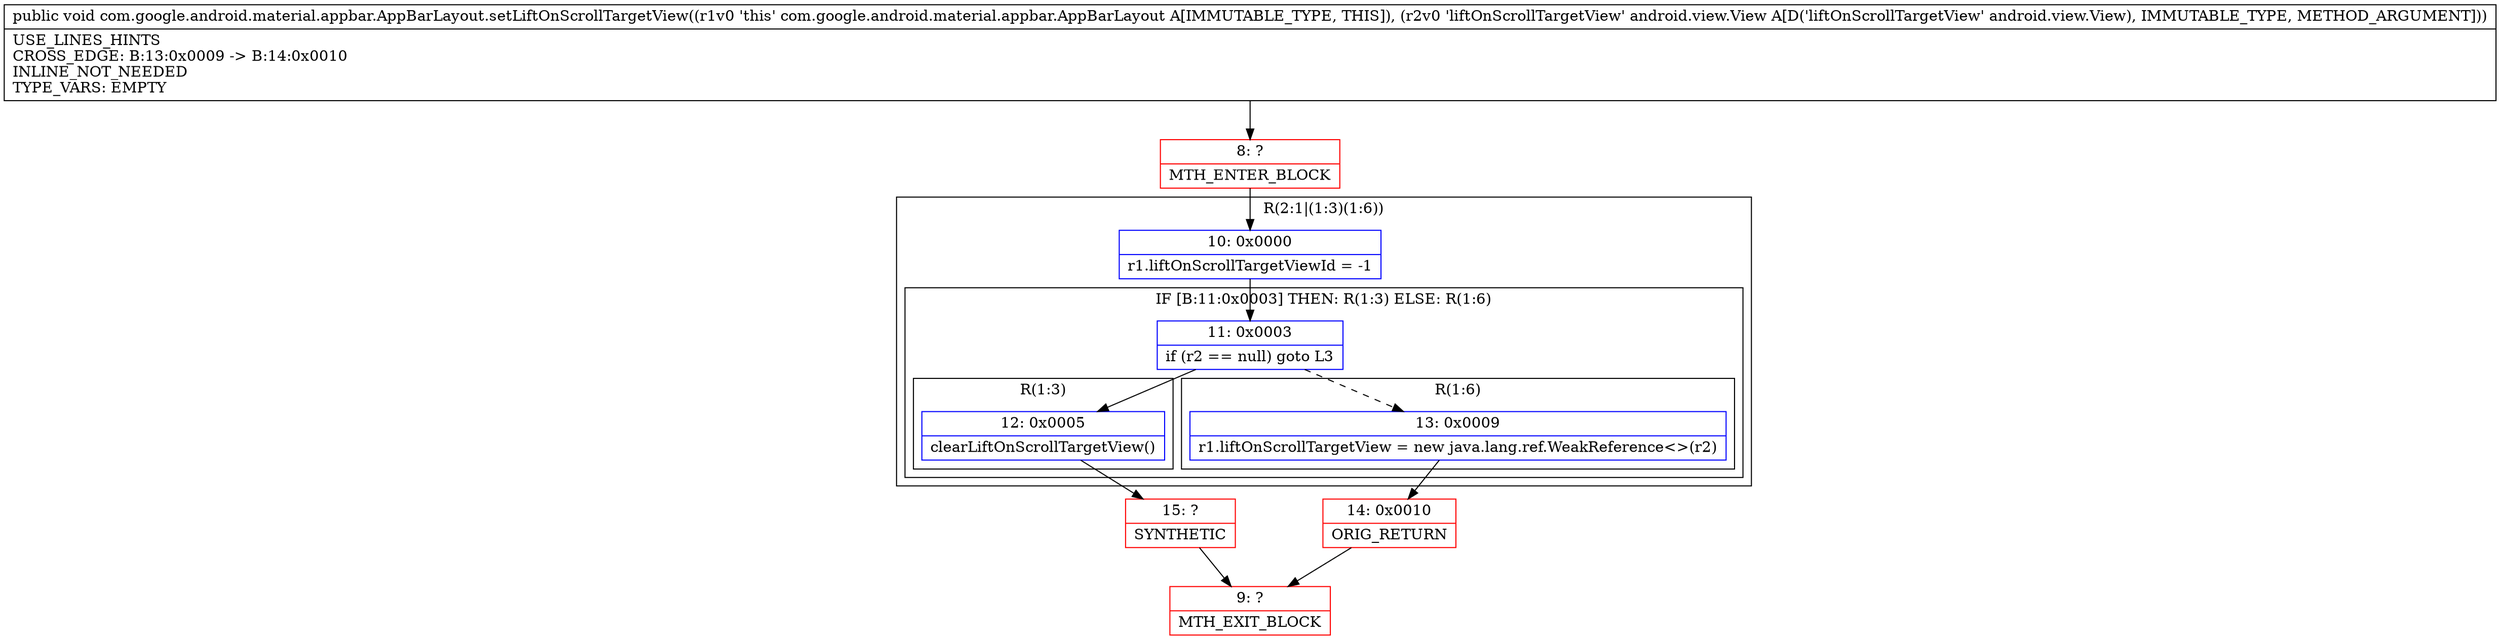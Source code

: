 digraph "CFG forcom.google.android.material.appbar.AppBarLayout.setLiftOnScrollTargetView(Landroid\/view\/View;)V" {
subgraph cluster_Region_1589013129 {
label = "R(2:1|(1:3)(1:6))";
node [shape=record,color=blue];
Node_10 [shape=record,label="{10\:\ 0x0000|r1.liftOnScrollTargetViewId = \-1\l}"];
subgraph cluster_IfRegion_1602882739 {
label = "IF [B:11:0x0003] THEN: R(1:3) ELSE: R(1:6)";
node [shape=record,color=blue];
Node_11 [shape=record,label="{11\:\ 0x0003|if (r2 == null) goto L3\l}"];
subgraph cluster_Region_192287348 {
label = "R(1:3)";
node [shape=record,color=blue];
Node_12 [shape=record,label="{12\:\ 0x0005|clearLiftOnScrollTargetView()\l}"];
}
subgraph cluster_Region_722298246 {
label = "R(1:6)";
node [shape=record,color=blue];
Node_13 [shape=record,label="{13\:\ 0x0009|r1.liftOnScrollTargetView = new java.lang.ref.WeakReference\<\>(r2)\l}"];
}
}
}
Node_8 [shape=record,color=red,label="{8\:\ ?|MTH_ENTER_BLOCK\l}"];
Node_15 [shape=record,color=red,label="{15\:\ ?|SYNTHETIC\l}"];
Node_9 [shape=record,color=red,label="{9\:\ ?|MTH_EXIT_BLOCK\l}"];
Node_14 [shape=record,color=red,label="{14\:\ 0x0010|ORIG_RETURN\l}"];
MethodNode[shape=record,label="{public void com.google.android.material.appbar.AppBarLayout.setLiftOnScrollTargetView((r1v0 'this' com.google.android.material.appbar.AppBarLayout A[IMMUTABLE_TYPE, THIS]), (r2v0 'liftOnScrollTargetView' android.view.View A[D('liftOnScrollTargetView' android.view.View), IMMUTABLE_TYPE, METHOD_ARGUMENT]))  | USE_LINES_HINTS\lCROSS_EDGE: B:13:0x0009 \-\> B:14:0x0010\lINLINE_NOT_NEEDED\lTYPE_VARS: EMPTY\l}"];
MethodNode -> Node_8;Node_10 -> Node_11;
Node_11 -> Node_12;
Node_11 -> Node_13[style=dashed];
Node_12 -> Node_15;
Node_13 -> Node_14;
Node_8 -> Node_10;
Node_15 -> Node_9;
Node_14 -> Node_9;
}

